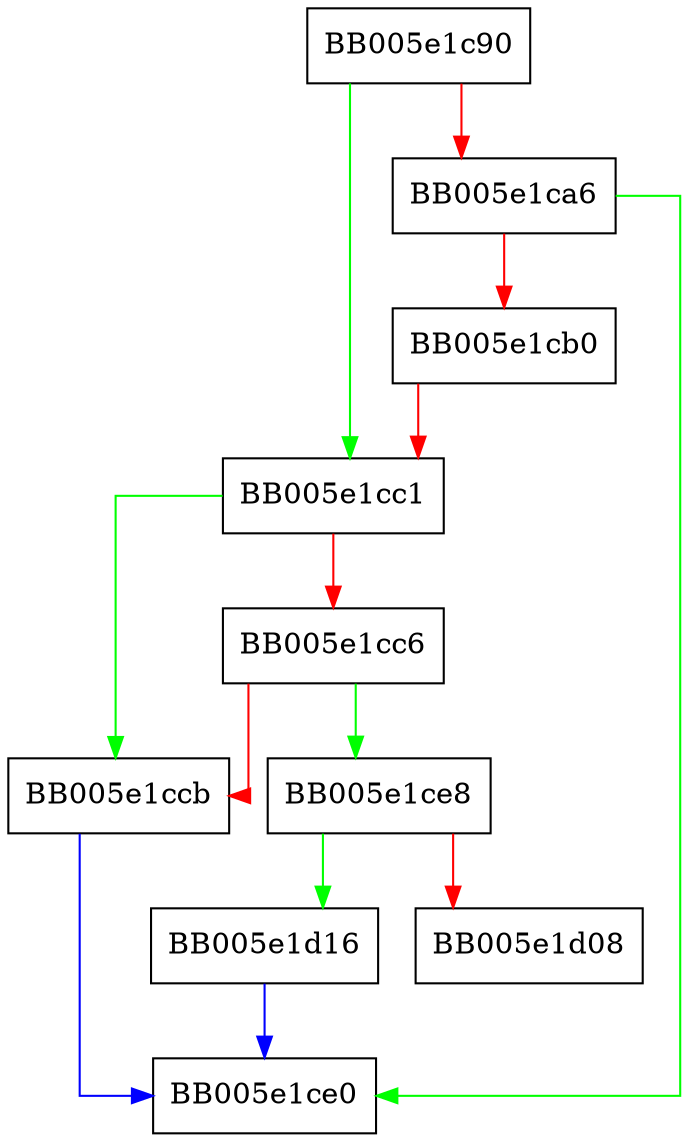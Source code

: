 digraph ossl_ffc_params_set_seed {
  node [shape="box"];
  graph [splines=ortho];
  BB005e1c90 -> BB005e1cc1 [color="green"];
  BB005e1c90 -> BB005e1ca6 [color="red"];
  BB005e1ca6 -> BB005e1ce0 [color="green"];
  BB005e1ca6 -> BB005e1cb0 [color="red"];
  BB005e1cb0 -> BB005e1cc1 [color="red"];
  BB005e1cc1 -> BB005e1ccb [color="green"];
  BB005e1cc1 -> BB005e1cc6 [color="red"];
  BB005e1cc6 -> BB005e1ce8 [color="green"];
  BB005e1cc6 -> BB005e1ccb [color="red"];
  BB005e1ccb -> BB005e1ce0 [color="blue"];
  BB005e1ce8 -> BB005e1d16 [color="green"];
  BB005e1ce8 -> BB005e1d08 [color="red"];
  BB005e1d16 -> BB005e1ce0 [color="blue"];
}